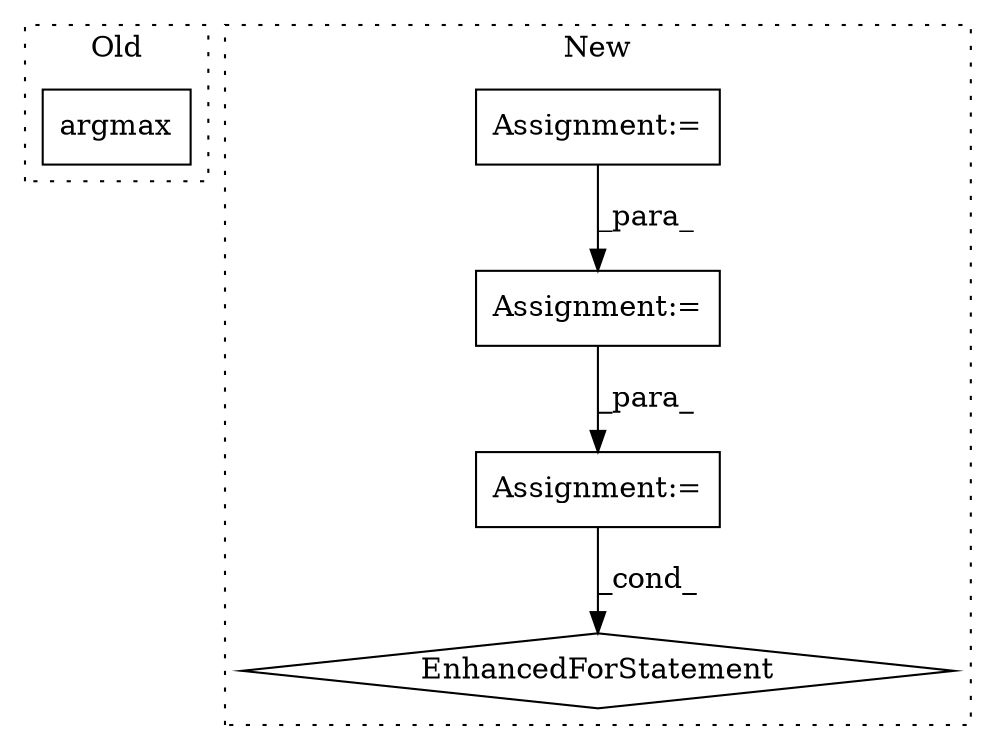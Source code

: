 digraph G {
subgraph cluster0 {
1 [label="argmax" a="32" s="6645,6657" l="7,1" shape="box"];
label = "Old";
style="dotted";
}
subgraph cluster1 {
2 [label="EnhancedForStatement" a="70" s="6958,7110" l="78,2" shape="diamond"];
3 [label="Assignment:=" a="7" s="6593" l="1" shape="box"];
4 [label="Assignment:=" a="7" s="6958,7110" l="78,2" shape="box"];
5 [label="Assignment:=" a="7" s="6648" l="12" shape="box"];
label = "New";
style="dotted";
}
3 -> 5 [label="_para_"];
4 -> 2 [label="_cond_"];
5 -> 4 [label="_para_"];
}
